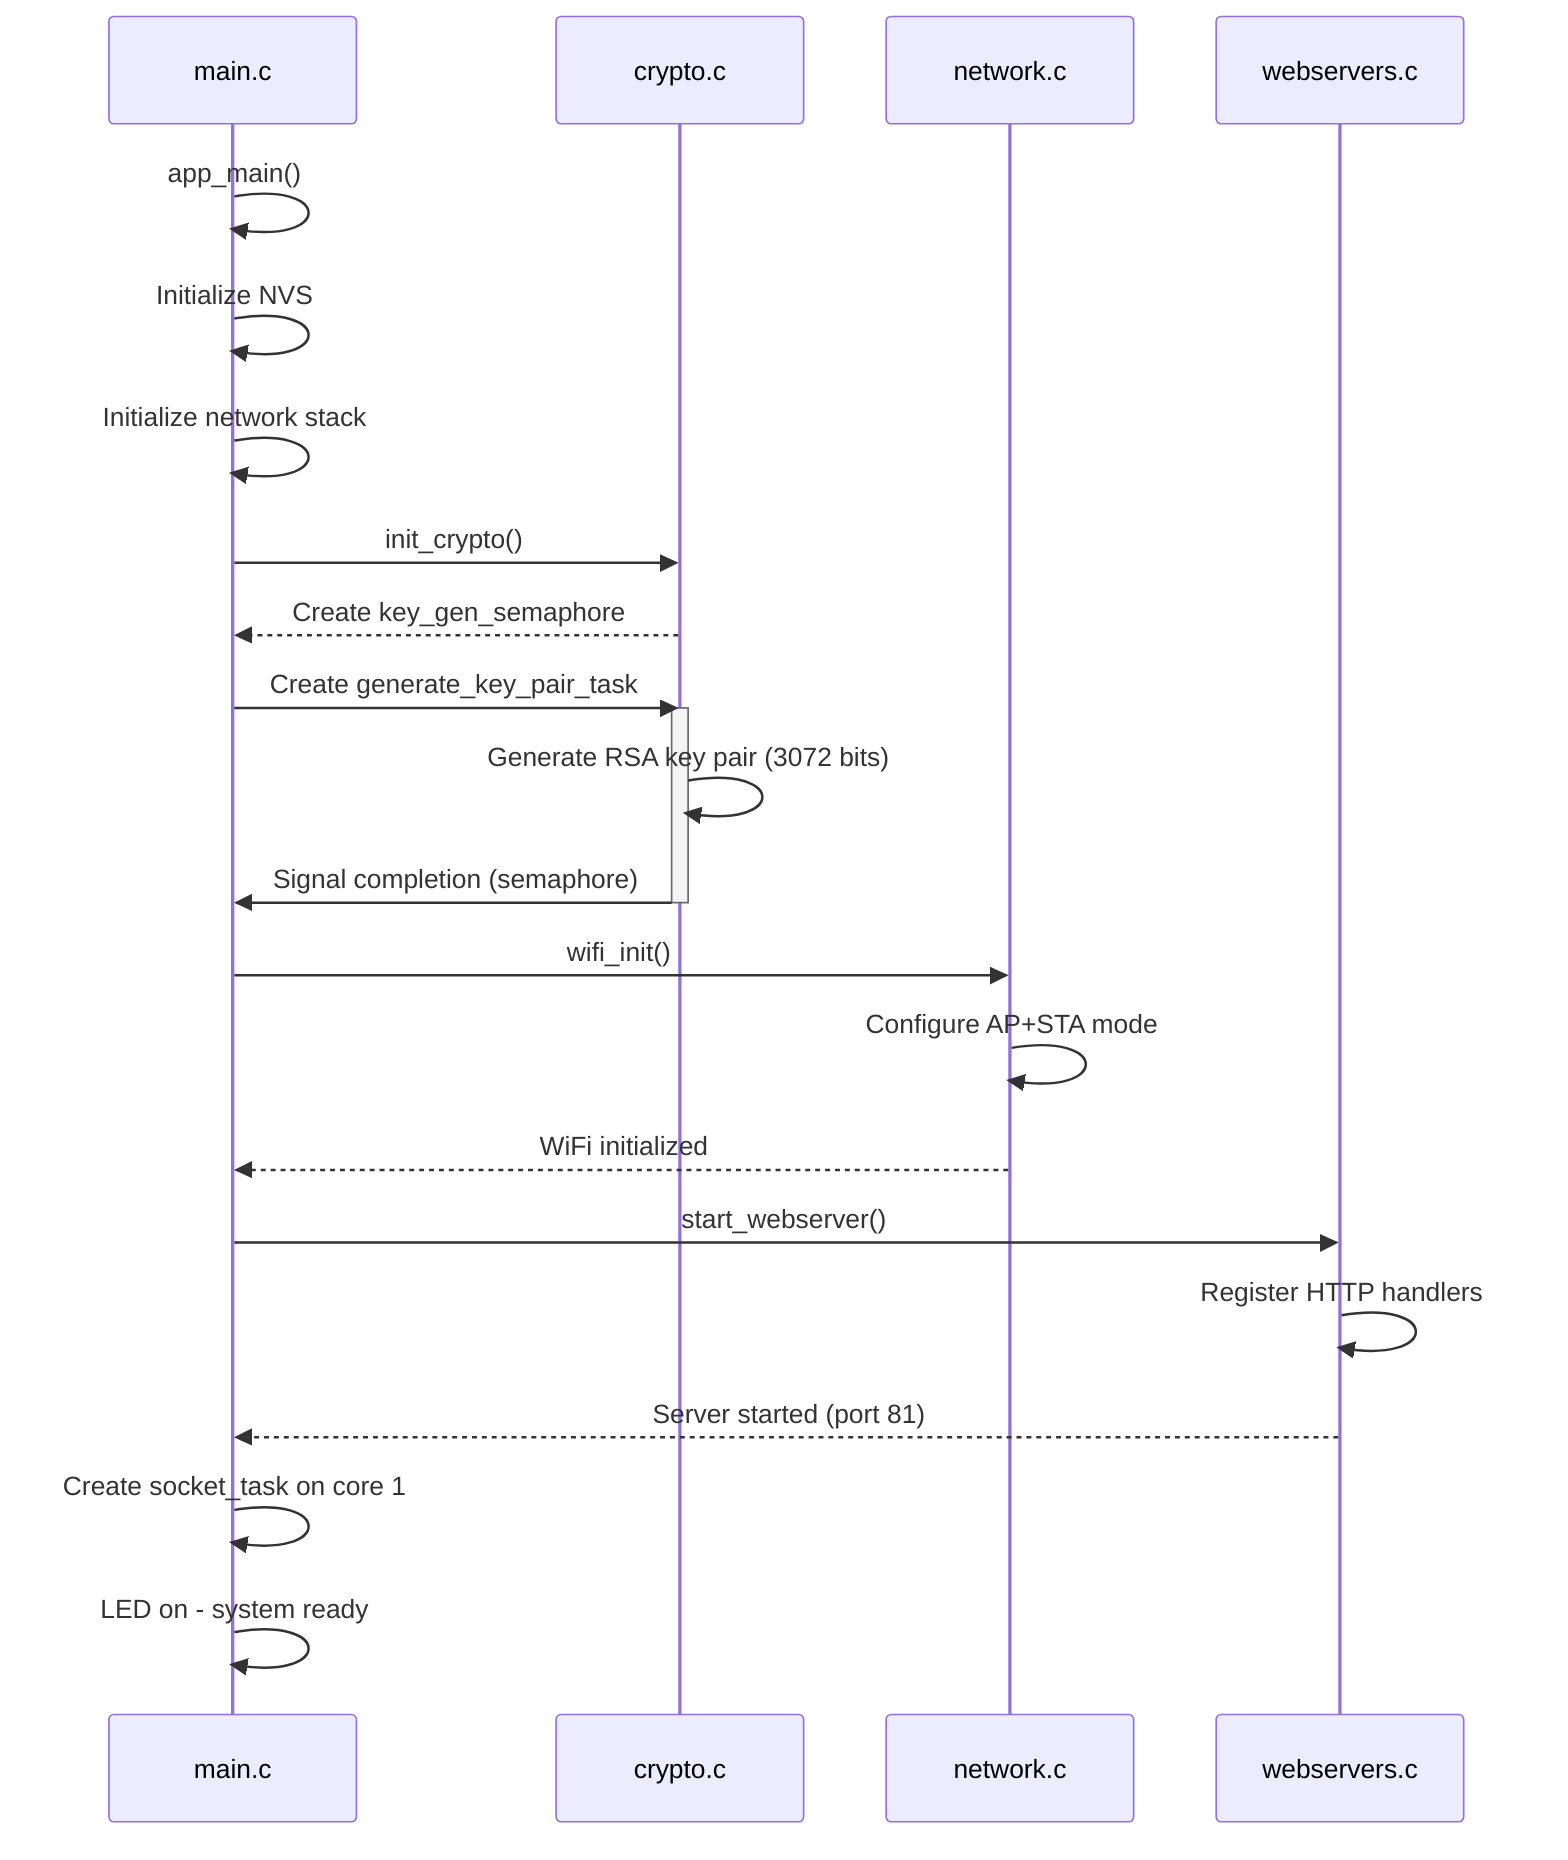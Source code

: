 sequenceDiagram
    participant Main as main.c
    participant Crypto as crypto.c
    participant Network as network.c
    participant WebServers as webservers.c
    
    Main->>Main: app_main()
    Main->>Main: Initialize NVS
    Main->>Main: Initialize network stack
    
    Main->>Crypto: init_crypto()
    Crypto-->>Main: Create key_gen_semaphore
    Main->>Crypto: Create generate_key_pair_task
    activate Crypto
    Crypto->>Crypto: Generate RSA key pair (3072 bits)
    Crypto->>Main: Signal completion (semaphore)
    deactivate Crypto
    
    Main->>Network: wifi_init()
    Network->>Network: Configure AP+STA mode
    Network-->>Main: WiFi initialized
    
    Main->>WebServers: start_webserver()
    WebServers->>WebServers: Register HTTP handlers
    WebServers-->>Main: Server started (port 81)
    
    Main->>Main: Create socket_task on core 1
    Main->>Main: LED on - system ready